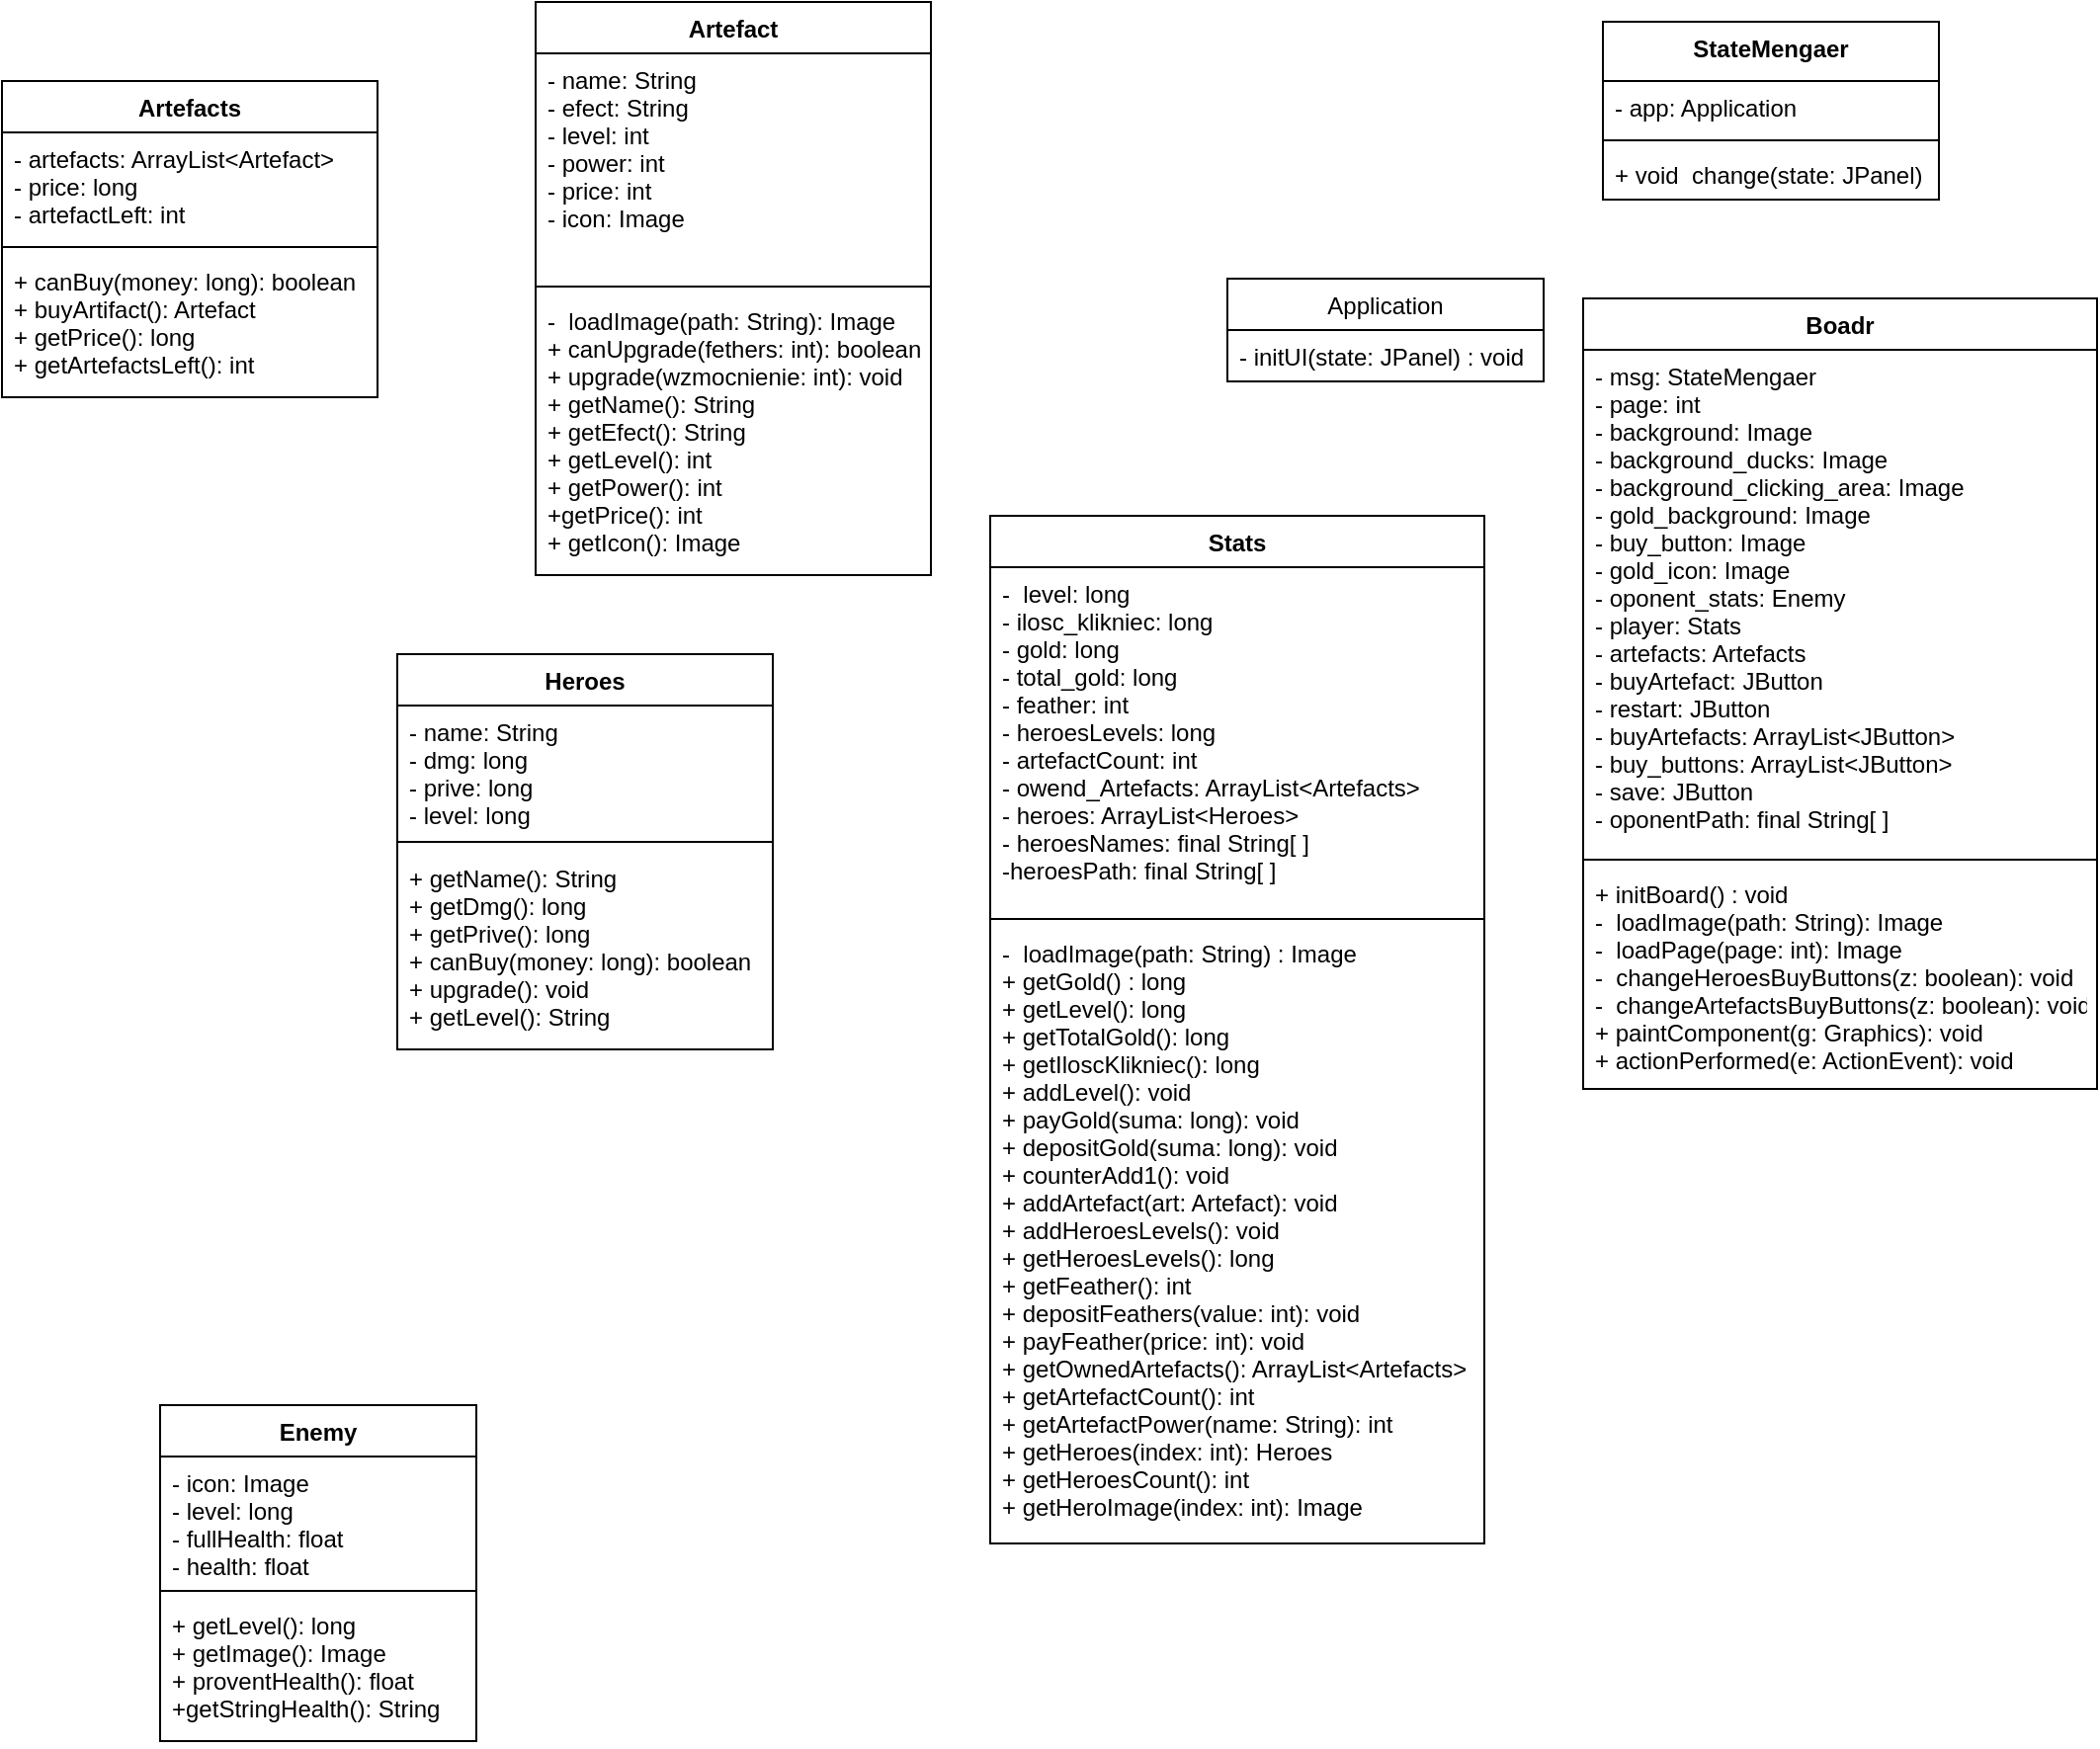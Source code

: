 <mxfile>
    <diagram id="YZ8Y8s8JSDJF_yTaRwAi" name="Page-1">
        <mxGraphModel dx="1270" dy="582" grid="1" gridSize="10" guides="1" tooltips="1" connect="1" arrows="1" fold="1" page="1" pageScale="1" pageWidth="827" pageHeight="1169" math="0" shadow="0">
            <root>
                <mxCell id="0"/>
                <mxCell id="1" parent="0"/>
                <mxCell id="2" value="StateMengaer" style="swimlane;fontStyle=1;align=center;verticalAlign=top;childLayout=stackLayout;horizontal=1;startSize=30;horizontalStack=0;resizeParent=1;resizeParentMax=0;resizeLast=0;collapsible=1;marginBottom=0;" vertex="1" parent="1">
                    <mxGeometry x="20" y="70" width="170" height="90" as="geometry"/>
                </mxCell>
                <mxCell id="3" value="- app: Application" style="text;strokeColor=none;fillColor=none;align=left;verticalAlign=top;spacingLeft=4;spacingRight=4;overflow=hidden;rotatable=0;points=[[0,0.5],[1,0.5]];portConstraint=eastwest;" vertex="1" parent="2">
                    <mxGeometry y="30" width="170" height="26" as="geometry"/>
                </mxCell>
                <mxCell id="4" value="" style="line;strokeWidth=1;fillColor=none;align=left;verticalAlign=middle;spacingTop=-1;spacingLeft=3;spacingRight=3;rotatable=0;labelPosition=right;points=[];portConstraint=eastwest;" vertex="1" parent="2">
                    <mxGeometry y="56" width="170" height="8" as="geometry"/>
                </mxCell>
                <mxCell id="5" value="+ void  change(state: JPanel) " style="text;strokeColor=none;fillColor=none;align=left;verticalAlign=top;spacingLeft=4;spacingRight=4;overflow=hidden;rotatable=0;points=[[0,0.5],[1,0.5]];portConstraint=eastwest;" vertex="1" parent="2">
                    <mxGeometry y="64" width="170" height="26" as="geometry"/>
                </mxCell>
                <mxCell id="16" value="Application" style="swimlane;fontStyle=0;childLayout=stackLayout;horizontal=1;startSize=26;fillColor=none;horizontalStack=0;resizeParent=1;resizeParentMax=0;resizeLast=0;collapsible=1;marginBottom=0;" vertex="1" parent="1">
                    <mxGeometry x="-170" y="200" width="160" height="52" as="geometry"/>
                </mxCell>
                <mxCell id="17" value="- initUI(state: JPanel) : void" style="text;strokeColor=none;fillColor=none;align=left;verticalAlign=top;spacingLeft=4;spacingRight=4;overflow=hidden;rotatable=0;points=[[0,0.5],[1,0.5]];portConstraint=eastwest;" vertex="1" parent="16">
                    <mxGeometry y="26" width="160" height="26" as="geometry"/>
                </mxCell>
                <mxCell id="21" value="Boadr" style="swimlane;fontStyle=1;align=center;verticalAlign=top;childLayout=stackLayout;horizontal=1;startSize=26;horizontalStack=0;resizeParent=1;resizeParentMax=0;resizeLast=0;collapsible=1;marginBottom=0;" vertex="1" parent="1">
                    <mxGeometry x="10" y="210" width="260" height="400" as="geometry"/>
                </mxCell>
                <mxCell id="22" value="- msg: StateMengaer&#10;- page: int&#10;- background: Image&#10;- background_ducks: Image&#10;- background_clicking_area: Image&#10;- gold_background: Image&#10;- buy_button: Image&#10;- gold_icon: Image&#10;- oponent_stats: Enemy&#10;- player: Stats&#10;- artefacts: Artefacts&#10;- buyArtefact: JButton&#10;- restart: JButton&#10;- buyArtefacts: ArrayList&lt;JButton&gt;&#10;- buy_buttons: ArrayList&lt;JButton&gt;&#10;- save: JButton&#10;- oponentPath: final String[ ]" style="text;strokeColor=none;fillColor=none;align=left;verticalAlign=top;spacingLeft=4;spacingRight=4;overflow=hidden;rotatable=0;points=[[0,0.5],[1,0.5]];portConstraint=eastwest;" vertex="1" parent="21">
                    <mxGeometry y="26" width="260" height="254" as="geometry"/>
                </mxCell>
                <mxCell id="23" value="" style="line;strokeWidth=1;fillColor=none;align=left;verticalAlign=middle;spacingTop=-1;spacingLeft=3;spacingRight=3;rotatable=0;labelPosition=right;points=[];portConstraint=eastwest;" vertex="1" parent="21">
                    <mxGeometry y="280" width="260" height="8" as="geometry"/>
                </mxCell>
                <mxCell id="24" value="+ initBoard() : void&#10;-  loadImage(path: String): Image&#10;-  loadPage(page: int): Image&#10;-  changeHeroesBuyButtons(z: boolean): void&#10;-  changeArtefactsBuyButtons(z: boolean): void&#10;+ paintComponent(g: Graphics): void&#10;+ actionPerformed(e: ActionEvent): void" style="text;strokeColor=none;fillColor=none;align=left;verticalAlign=top;spacingLeft=4;spacingRight=4;overflow=hidden;rotatable=0;points=[[0,0.5],[1,0.5]];portConstraint=eastwest;" vertex="1" parent="21">
                    <mxGeometry y="288" width="260" height="112" as="geometry"/>
                </mxCell>
                <mxCell id="26" value="Stats" style="swimlane;fontStyle=1;align=center;verticalAlign=top;childLayout=stackLayout;horizontal=1;startSize=26;horizontalStack=0;resizeParent=1;resizeParentMax=0;resizeLast=0;collapsible=1;marginBottom=0;" vertex="1" parent="1">
                    <mxGeometry x="-290" y="320" width="250" height="520" as="geometry"/>
                </mxCell>
                <mxCell id="27" value="-  level: long&#10;- ilosc_klikniec: long&#10;- gold: long&#10;- total_gold: long&#10;- feather: int&#10;- heroesLevels: long&#10;- artefactCount: int&#10;- owend_Artefacts: ArrayList&lt;Artefacts&gt;&#10;- heroes: ArrayList&lt;Heroes&gt;&#10;- heroesNames: final String[ ]&#10;-heroesPath: final String[ ]" style="text;strokeColor=none;fillColor=none;align=left;verticalAlign=top;spacingLeft=4;spacingRight=4;overflow=hidden;rotatable=0;points=[[0,0.5],[1,0.5]];portConstraint=eastwest;" vertex="1" parent="26">
                    <mxGeometry y="26" width="250" height="174" as="geometry"/>
                </mxCell>
                <mxCell id="28" value="" style="line;strokeWidth=1;fillColor=none;align=left;verticalAlign=middle;spacingTop=-1;spacingLeft=3;spacingRight=3;rotatable=0;labelPosition=right;points=[];portConstraint=eastwest;" vertex="1" parent="26">
                    <mxGeometry y="200" width="250" height="8" as="geometry"/>
                </mxCell>
                <mxCell id="29" value="-  loadImage(path: String) : Image&#10;+ getGold() : long&#10;+ getLevel(): long&#10;+ getTotalGold(): long&#10;+ getIloscKlikniec(): long&#10;+ addLevel(): void&#10;+ payGold(suma: long): void&#10;+ depositGold(suma: long): void&#10;+ counterAdd1(): void&#10;+ addArtefact(art: Artefact): void&#10;+ addHeroesLevels(): void&#10;+ getHeroesLevels(): long&#10;+ getFeather(): int&#10;+ depositFeathers(value: int): void&#10;+ payFeather(price: int): void&#10;+ getOwnedArtefacts(): ArrayList&lt;Artefacts&gt;&#10;+ getArtefactCount(): int&#10;+ getArtefactPower(name: String): int&#10;+ getHeroes(index: int): Heroes&#10;+ getHeroesCount(): int&#10;+ getHeroImage(index: int): Image" style="text;strokeColor=none;fillColor=none;align=left;verticalAlign=top;spacingLeft=4;spacingRight=4;overflow=hidden;rotatable=0;points=[[0,0.5],[1,0.5]];portConstraint=eastwest;" vertex="1" parent="26">
                    <mxGeometry y="208" width="250" height="312" as="geometry"/>
                </mxCell>
                <mxCell id="30" value="Heroes" style="swimlane;fontStyle=1;align=center;verticalAlign=top;childLayout=stackLayout;horizontal=1;startSize=26;horizontalStack=0;resizeParent=1;resizeParentMax=0;resizeLast=0;collapsible=1;marginBottom=0;" vertex="1" parent="1">
                    <mxGeometry x="-590" y="390" width="190" height="200" as="geometry"/>
                </mxCell>
                <mxCell id="31" value="- name: String&#10;- dmg: long&#10;- prive: long&#10;- level: long" style="text;strokeColor=none;fillColor=none;align=left;verticalAlign=top;spacingLeft=4;spacingRight=4;overflow=hidden;rotatable=0;points=[[0,0.5],[1,0.5]];portConstraint=eastwest;" vertex="1" parent="30">
                    <mxGeometry y="26" width="190" height="64" as="geometry"/>
                </mxCell>
                <mxCell id="32" value="" style="line;strokeWidth=1;fillColor=none;align=left;verticalAlign=middle;spacingTop=-1;spacingLeft=3;spacingRight=3;rotatable=0;labelPosition=right;points=[];portConstraint=eastwest;" vertex="1" parent="30">
                    <mxGeometry y="90" width="190" height="10" as="geometry"/>
                </mxCell>
                <mxCell id="33" value="+ getName(): String&#10;+ getDmg(): long&#10;+ getPrive(): long&#10;+ canBuy(money: long): boolean&#10;+ upgrade(): void&#10;+ getLevel(): String" style="text;strokeColor=none;fillColor=none;align=left;verticalAlign=top;spacingLeft=4;spacingRight=4;overflow=hidden;rotatable=0;points=[[0,0.5],[1,0.5]];portConstraint=eastwest;" vertex="1" parent="30">
                    <mxGeometry y="100" width="190" height="100" as="geometry"/>
                </mxCell>
                <mxCell id="35" value="Artefact" style="swimlane;fontStyle=1;align=center;verticalAlign=top;childLayout=stackLayout;horizontal=1;startSize=26;horizontalStack=0;resizeParent=1;resizeParentMax=0;resizeLast=0;collapsible=1;marginBottom=0;" vertex="1" parent="1">
                    <mxGeometry x="-520" y="60" width="200" height="290" as="geometry"/>
                </mxCell>
                <mxCell id="36" value="- name: String&#10;- efect: String&#10;- level: int&#10;- power: int&#10;- price: int&#10;- icon: Image" style="text;strokeColor=none;fillColor=none;align=left;verticalAlign=top;spacingLeft=4;spacingRight=4;overflow=hidden;rotatable=0;points=[[0,0.5],[1,0.5]];portConstraint=eastwest;" vertex="1" parent="35">
                    <mxGeometry y="26" width="200" height="114" as="geometry"/>
                </mxCell>
                <mxCell id="37" value="" style="line;strokeWidth=1;fillColor=none;align=left;verticalAlign=middle;spacingTop=-1;spacingLeft=3;spacingRight=3;rotatable=0;labelPosition=right;points=[];portConstraint=eastwest;" vertex="1" parent="35">
                    <mxGeometry y="140" width="200" height="8" as="geometry"/>
                </mxCell>
                <mxCell id="38" value="-  loadImage(path: String): Image&#10;+ canUpgrade(fethers: int): boolean&#10;+ upgrade(wzmocnienie: int): void&#10;+ getName(): String&#10;+ getEfect(): String&#10;+ getLevel(): int&#10;+ getPower(): int&#10;+getPrice(): int&#10;+ getIcon(): Image" style="text;strokeColor=none;fillColor=none;align=left;verticalAlign=top;spacingLeft=4;spacingRight=4;overflow=hidden;rotatable=0;points=[[0,0.5],[1,0.5]];portConstraint=eastwest;" vertex="1" parent="35">
                    <mxGeometry y="148" width="200" height="142" as="geometry"/>
                </mxCell>
                <mxCell id="39" value="Artefacts" style="swimlane;fontStyle=1;align=center;verticalAlign=top;childLayout=stackLayout;horizontal=1;startSize=26;horizontalStack=0;resizeParent=1;resizeParentMax=0;resizeLast=0;collapsible=1;marginBottom=0;" vertex="1" parent="1">
                    <mxGeometry x="-790" y="100" width="190" height="160" as="geometry"/>
                </mxCell>
                <mxCell id="40" value="- artefacts: ArrayList&lt;Artefact&gt;&#10;- price: long&#10;- artefactLeft: int" style="text;strokeColor=none;fillColor=none;align=left;verticalAlign=top;spacingLeft=4;spacingRight=4;overflow=hidden;rotatable=0;points=[[0,0.5],[1,0.5]];portConstraint=eastwest;" vertex="1" parent="39">
                    <mxGeometry y="26" width="190" height="54" as="geometry"/>
                </mxCell>
                <mxCell id="41" value="" style="line;strokeWidth=1;fillColor=none;align=left;verticalAlign=middle;spacingTop=-1;spacingLeft=3;spacingRight=3;rotatable=0;labelPosition=right;points=[];portConstraint=eastwest;" vertex="1" parent="39">
                    <mxGeometry y="80" width="190" height="8" as="geometry"/>
                </mxCell>
                <mxCell id="42" value="+ canBuy(money: long): boolean&#10;+ buyArtifact(): Artefact&#10;+ getPrice(): long&#10;+ getArtefactsLeft(): int" style="text;strokeColor=none;fillColor=none;align=left;verticalAlign=top;spacingLeft=4;spacingRight=4;overflow=hidden;rotatable=0;points=[[0,0.5],[1,0.5]];portConstraint=eastwest;" vertex="1" parent="39">
                    <mxGeometry y="88" width="190" height="72" as="geometry"/>
                </mxCell>
                <mxCell id="43" value="Enemy" style="swimlane;fontStyle=1;align=center;verticalAlign=top;childLayout=stackLayout;horizontal=1;startSize=26;horizontalStack=0;resizeParent=1;resizeParentMax=0;resizeLast=0;collapsible=1;marginBottom=0;" vertex="1" parent="1">
                    <mxGeometry x="-710" y="770" width="160" height="170" as="geometry"/>
                </mxCell>
                <mxCell id="44" value="- icon: Image&#10;- level: long&#10;- fullHealth: float&#10;- health: float" style="text;strokeColor=none;fillColor=none;align=left;verticalAlign=top;spacingLeft=4;spacingRight=4;overflow=hidden;rotatable=0;points=[[0,0.5],[1,0.5]];portConstraint=eastwest;" vertex="1" parent="43">
                    <mxGeometry y="26" width="160" height="64" as="geometry"/>
                </mxCell>
                <mxCell id="45" value="" style="line;strokeWidth=1;fillColor=none;align=left;verticalAlign=middle;spacingTop=-1;spacingLeft=3;spacingRight=3;rotatable=0;labelPosition=right;points=[];portConstraint=eastwest;" vertex="1" parent="43">
                    <mxGeometry y="90" width="160" height="8" as="geometry"/>
                </mxCell>
                <mxCell id="46" value="+ getLevel(): long&#10;+ getImage(): Image&#10;+ proventHealth(): float&#10;+getStringHealth(): String" style="text;strokeColor=none;fillColor=none;align=left;verticalAlign=top;spacingLeft=4;spacingRight=4;overflow=hidden;rotatable=0;points=[[0,0.5],[1,0.5]];portConstraint=eastwest;" vertex="1" parent="43">
                    <mxGeometry y="98" width="160" height="72" as="geometry"/>
                </mxCell>
            </root>
        </mxGraphModel>
    </diagram>
</mxfile>